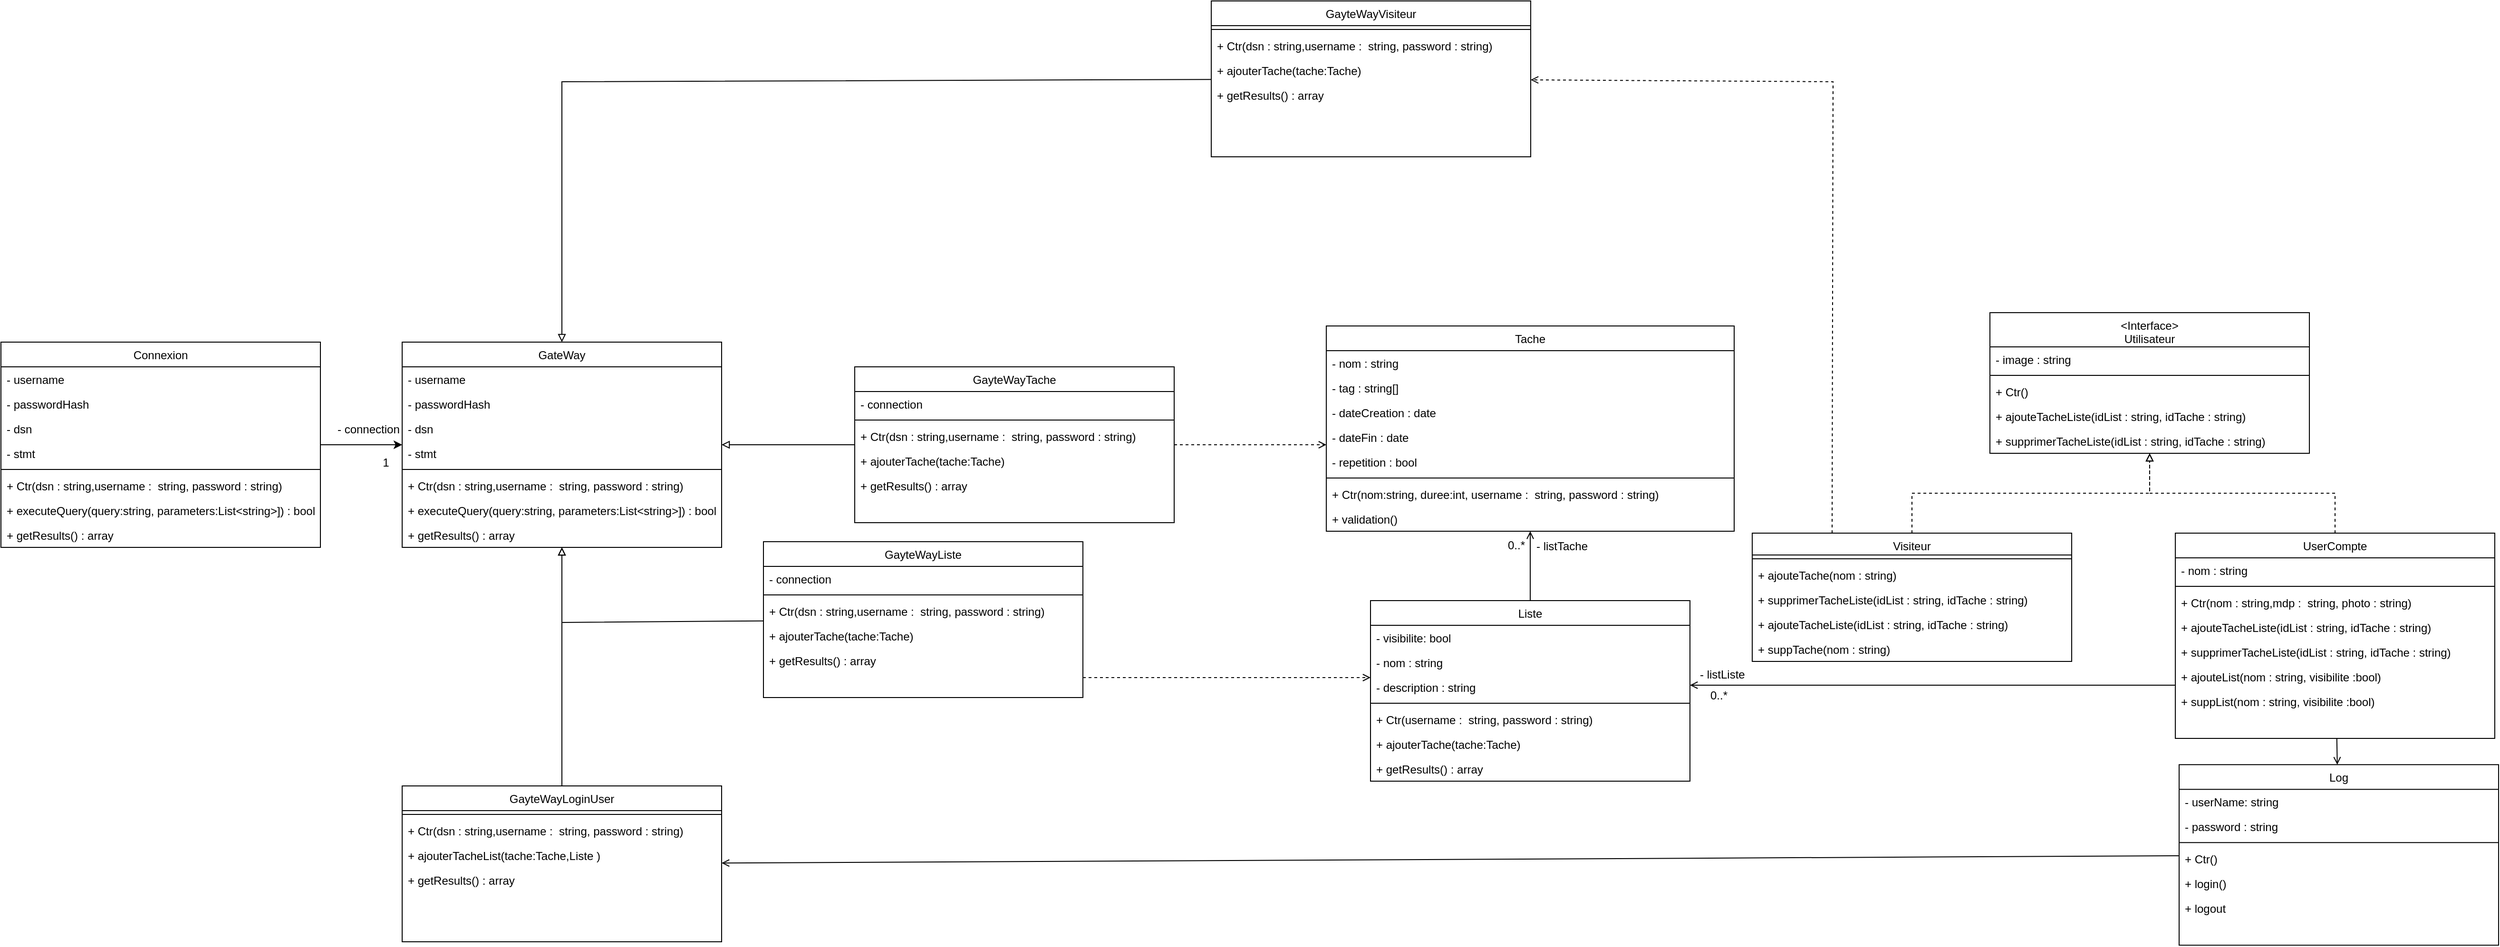 <mxfile version="20.6.0"><diagram id="Au7nDlITCE1H1vXsigCG" name="Page-1"><mxGraphModel dx="938" dy="766" grid="0" gridSize="10" guides="1" tooltips="1" connect="1" arrows="1" fold="1" page="0" pageScale="1" pageWidth="850" pageHeight="1100" math="0" shadow="0"><root><mxCell id="0"/><mxCell id="1" parent="0"/><mxCell id="b5VYzOAqSVd7Nldl67Z1-1" value="GateWay" style="swimlane;fontStyle=0;align=center;verticalAlign=top;childLayout=stackLayout;horizontal=1;startSize=26;horizontalStack=0;resizeParent=1;resizeLast=0;collapsible=1;marginBottom=0;rounded=0;shadow=0;strokeWidth=1;" vertex="1" parent="1"><mxGeometry x="1038" y="437" width="336" height="216" as="geometry"><mxRectangle x="550" y="140" width="160" height="26" as="alternateBounds"/></mxGeometry></mxCell><mxCell id="b5VYzOAqSVd7Nldl67Z1-2" value="- username" style="text;align=left;verticalAlign=top;spacingLeft=4;spacingRight=4;overflow=hidden;rotatable=0;points=[[0,0.5],[1,0.5]];portConstraint=eastwest;rounded=0;shadow=0;html=0;" vertex="1" parent="b5VYzOAqSVd7Nldl67Z1-1"><mxGeometry y="26" width="336" height="26" as="geometry"/></mxCell><mxCell id="b5VYzOAqSVd7Nldl67Z1-3" value="- passwordHash" style="text;align=left;verticalAlign=top;spacingLeft=4;spacingRight=4;overflow=hidden;rotatable=0;points=[[0,0.5],[1,0.5]];portConstraint=eastwest;rounded=0;shadow=0;html=0;" vertex="1" parent="b5VYzOAqSVd7Nldl67Z1-1"><mxGeometry y="52" width="336" height="26" as="geometry"/></mxCell><mxCell id="b5VYzOAqSVd7Nldl67Z1-4" value="- dsn" style="text;align=left;verticalAlign=top;spacingLeft=4;spacingRight=4;overflow=hidden;rotatable=0;points=[[0,0.5],[1,0.5]];portConstraint=eastwest;rounded=0;shadow=0;html=0;" vertex="1" parent="b5VYzOAqSVd7Nldl67Z1-1"><mxGeometry y="78" width="336" height="26" as="geometry"/></mxCell><mxCell id="b5VYzOAqSVd7Nldl67Z1-5" value="- stmt" style="text;align=left;verticalAlign=top;spacingLeft=4;spacingRight=4;overflow=hidden;rotatable=0;points=[[0,0.5],[1,0.5]];portConstraint=eastwest;rounded=0;shadow=0;html=0;" vertex="1" parent="b5VYzOAqSVd7Nldl67Z1-1"><mxGeometry y="104" width="336" height="26" as="geometry"/></mxCell><mxCell id="b5VYzOAqSVd7Nldl67Z1-6" value="" style="line;html=1;strokeWidth=1;align=left;verticalAlign=middle;spacingTop=-1;spacingLeft=3;spacingRight=3;rotatable=0;labelPosition=right;points=[];portConstraint=eastwest;" vertex="1" parent="b5VYzOAqSVd7Nldl67Z1-1"><mxGeometry y="130" width="336" height="8" as="geometry"/></mxCell><mxCell id="b5VYzOAqSVd7Nldl67Z1-7" value="+ Ctr(dsn : string,username :  string, password : string)" style="text;align=left;verticalAlign=top;spacingLeft=4;spacingRight=4;overflow=hidden;rotatable=0;points=[[0,0.5],[1,0.5]];portConstraint=eastwest;" vertex="1" parent="b5VYzOAqSVd7Nldl67Z1-1"><mxGeometry y="138" width="336" height="26" as="geometry"/></mxCell><mxCell id="b5VYzOAqSVd7Nldl67Z1-8" value="+ executeQuery(query:string, parameters:List&lt;string&gt;]) : bool" style="text;align=left;verticalAlign=top;spacingLeft=4;spacingRight=4;overflow=hidden;rotatable=0;points=[[0,0.5],[1,0.5]];portConstraint=eastwest;" vertex="1" parent="b5VYzOAqSVd7Nldl67Z1-1"><mxGeometry y="164" width="336" height="26" as="geometry"/></mxCell><mxCell id="b5VYzOAqSVd7Nldl67Z1-9" value="+ getResults() : array" style="text;align=left;verticalAlign=top;spacingLeft=4;spacingRight=4;overflow=hidden;rotatable=0;points=[[0,0.5],[1,0.5]];portConstraint=eastwest;" vertex="1" parent="b5VYzOAqSVd7Nldl67Z1-1"><mxGeometry y="190" width="336" height="26" as="geometry"/></mxCell><mxCell id="b5VYzOAqSVd7Nldl67Z1-10" value="Tache" style="swimlane;fontStyle=0;align=center;verticalAlign=top;childLayout=stackLayout;horizontal=1;startSize=26;horizontalStack=0;resizeParent=1;resizeLast=0;collapsible=1;marginBottom=0;rounded=0;shadow=0;strokeWidth=1;" vertex="1" parent="1"><mxGeometry x="2010" y="420" width="429" height="216" as="geometry"><mxRectangle x="550" y="140" width="160" height="26" as="alternateBounds"/></mxGeometry></mxCell><mxCell id="b5VYzOAqSVd7Nldl67Z1-11" value="- nom : string" style="text;align=left;verticalAlign=top;spacingLeft=4;spacingRight=4;overflow=hidden;rotatable=0;points=[[0,0.5],[1,0.5]];portConstraint=eastwest;rounded=0;shadow=0;html=0;" vertex="1" parent="b5VYzOAqSVd7Nldl67Z1-10"><mxGeometry y="26" width="429" height="26" as="geometry"/></mxCell><mxCell id="b5VYzOAqSVd7Nldl67Z1-131" value="- tag : string[]" style="text;align=left;verticalAlign=top;spacingLeft=4;spacingRight=4;overflow=hidden;rotatable=0;points=[[0,0.5],[1,0.5]];portConstraint=eastwest;rounded=0;shadow=0;html=0;" vertex="1" parent="b5VYzOAqSVd7Nldl67Z1-10"><mxGeometry y="52" width="429" height="26" as="geometry"/></mxCell><mxCell id="b5VYzOAqSVd7Nldl67Z1-133" value="- dateCreation : date" style="text;align=left;verticalAlign=top;spacingLeft=4;spacingRight=4;overflow=hidden;rotatable=0;points=[[0,0.5],[1,0.5]];portConstraint=eastwest;rounded=0;shadow=0;html=0;" vertex="1" parent="b5VYzOAqSVd7Nldl67Z1-10"><mxGeometry y="78" width="429" height="26" as="geometry"/></mxCell><mxCell id="b5VYzOAqSVd7Nldl67Z1-132" value="- dateFin : date" style="text;align=left;verticalAlign=top;spacingLeft=4;spacingRight=4;overflow=hidden;rotatable=0;points=[[0,0.5],[1,0.5]];portConstraint=eastwest;rounded=0;shadow=0;html=0;" vertex="1" parent="b5VYzOAqSVd7Nldl67Z1-10"><mxGeometry y="104" width="429" height="26" as="geometry"/></mxCell><mxCell id="b5VYzOAqSVd7Nldl67Z1-12" value="- repetition : bool" style="text;align=left;verticalAlign=top;spacingLeft=4;spacingRight=4;overflow=hidden;rotatable=0;points=[[0,0.5],[1,0.5]];portConstraint=eastwest;rounded=0;shadow=0;html=0;" vertex="1" parent="b5VYzOAqSVd7Nldl67Z1-10"><mxGeometry y="130" width="429" height="26" as="geometry"/></mxCell><mxCell id="b5VYzOAqSVd7Nldl67Z1-13" value="" style="line;html=1;strokeWidth=1;align=left;verticalAlign=middle;spacingTop=-1;spacingLeft=3;spacingRight=3;rotatable=0;labelPosition=right;points=[];portConstraint=eastwest;" vertex="1" parent="b5VYzOAqSVd7Nldl67Z1-10"><mxGeometry y="156" width="429" height="8" as="geometry"/></mxCell><mxCell id="b5VYzOAqSVd7Nldl67Z1-14" value="+ Ctr(nom:string, duree:int, username :  string, password : string)" style="text;align=left;verticalAlign=top;spacingLeft=4;spacingRight=4;overflow=hidden;rotatable=0;points=[[0,0.5],[1,0.5]];portConstraint=eastwest;" vertex="1" parent="b5VYzOAqSVd7Nldl67Z1-10"><mxGeometry y="164" width="429" height="26" as="geometry"/></mxCell><mxCell id="b5VYzOAqSVd7Nldl67Z1-15" value="+ validation()" style="text;align=left;verticalAlign=top;spacingLeft=4;spacingRight=4;overflow=hidden;rotatable=0;points=[[0,0.5],[1,0.5]];portConstraint=eastwest;" vertex="1" parent="b5VYzOAqSVd7Nldl67Z1-10"><mxGeometry y="190" width="429" height="26" as="geometry"/></mxCell><mxCell id="b5VYzOAqSVd7Nldl67Z1-16" value="Liste" style="swimlane;fontStyle=0;align=center;verticalAlign=top;childLayout=stackLayout;horizontal=1;startSize=26;horizontalStack=0;resizeParent=1;resizeLast=0;collapsible=1;marginBottom=0;rounded=0;shadow=0;strokeWidth=1;" vertex="1" parent="1"><mxGeometry x="2056.5" y="709" width="336" height="190" as="geometry"><mxRectangle x="550" y="140" width="160" height="26" as="alternateBounds"/></mxGeometry></mxCell><mxCell id="b5VYzOAqSVd7Nldl67Z1-123" value="- visibilite: bool" style="text;align=left;verticalAlign=top;spacingLeft=4;spacingRight=4;overflow=hidden;rotatable=0;points=[[0,0.5],[1,0.5]];portConstraint=eastwest;rounded=0;shadow=0;html=0;" vertex="1" parent="b5VYzOAqSVd7Nldl67Z1-16"><mxGeometry y="26" width="336" height="26" as="geometry"/></mxCell><mxCell id="b5VYzOAqSVd7Nldl67Z1-17" value="- nom : string" style="text;align=left;verticalAlign=top;spacingLeft=4;spacingRight=4;overflow=hidden;rotatable=0;points=[[0,0.5],[1,0.5]];portConstraint=eastwest;rounded=0;shadow=0;html=0;" vertex="1" parent="b5VYzOAqSVd7Nldl67Z1-16"><mxGeometry y="52" width="336" height="26" as="geometry"/></mxCell><mxCell id="b5VYzOAqSVd7Nldl67Z1-18" value="- description : string" style="text;align=left;verticalAlign=top;spacingLeft=4;spacingRight=4;overflow=hidden;rotatable=0;points=[[0,0.5],[1,0.5]];portConstraint=eastwest;rounded=0;shadow=0;html=0;" vertex="1" parent="b5VYzOAqSVd7Nldl67Z1-16"><mxGeometry y="78" width="336" height="26" as="geometry"/></mxCell><mxCell id="b5VYzOAqSVd7Nldl67Z1-19" value="" style="line;html=1;strokeWidth=1;align=left;verticalAlign=middle;spacingTop=-1;spacingLeft=3;spacingRight=3;rotatable=0;labelPosition=right;points=[];portConstraint=eastwest;" vertex="1" parent="b5VYzOAqSVd7Nldl67Z1-16"><mxGeometry y="104" width="336" height="8" as="geometry"/></mxCell><mxCell id="b5VYzOAqSVd7Nldl67Z1-20" value="+ Ctr(username :  string, password : string)" style="text;align=left;verticalAlign=top;spacingLeft=4;spacingRight=4;overflow=hidden;rotatable=0;points=[[0,0.5],[1,0.5]];portConstraint=eastwest;" vertex="1" parent="b5VYzOAqSVd7Nldl67Z1-16"><mxGeometry y="112" width="336" height="26" as="geometry"/></mxCell><mxCell id="b5VYzOAqSVd7Nldl67Z1-21" value="+ ajouterTache(tache:Tache)" style="text;align=left;verticalAlign=top;spacingLeft=4;spacingRight=4;overflow=hidden;rotatable=0;points=[[0,0.5],[1,0.5]];portConstraint=eastwest;" vertex="1" parent="b5VYzOAqSVd7Nldl67Z1-16"><mxGeometry y="138" width="336" height="26" as="geometry"/></mxCell><mxCell id="b5VYzOAqSVd7Nldl67Z1-22" value="+ getResults() : array" style="text;align=left;verticalAlign=top;spacingLeft=4;spacingRight=4;overflow=hidden;rotatable=0;points=[[0,0.5],[1,0.5]];portConstraint=eastwest;" vertex="1" parent="b5VYzOAqSVd7Nldl67Z1-16"><mxGeometry y="164" width="336" height="26" as="geometry"/></mxCell><mxCell id="b5VYzOAqSVd7Nldl67Z1-23" value="" style="edgeStyle=orthogonalEdgeStyle;rounded=0;orthogonalLoop=1;jettySize=auto;html=1;startArrow=open;startFill=0;endArrow=none;endFill=0;" edge="1" parent="1" source="b5VYzOAqSVd7Nldl67Z1-10" target="b5VYzOAqSVd7Nldl67Z1-16"><mxGeometry relative="1" as="geometry"><mxPoint x="1806" y="694" as="sourcePoint"/><mxPoint x="1445" y="545" as="targetPoint"/><Array as="points"/></mxGeometry></mxCell><mxCell id="b5VYzOAqSVd7Nldl67Z1-24" value="&lt;Interface&gt;&#10;Utilisateur" style="swimlane;fontStyle=0;align=center;verticalAlign=top;childLayout=stackLayout;horizontal=1;startSize=36;horizontalStack=0;resizeParent=1;resizeLast=0;collapsible=1;marginBottom=0;rounded=0;shadow=0;strokeWidth=1;" vertex="1" parent="1"><mxGeometry x="2708" y="406" width="336" height="148" as="geometry"><mxRectangle x="550" y="140" width="160" height="26" as="alternateBounds"/></mxGeometry></mxCell><mxCell id="b5VYzOAqSVd7Nldl67Z1-97" value="- image : string" style="text;align=left;verticalAlign=top;spacingLeft=4;spacingRight=4;overflow=hidden;rotatable=0;points=[[0,0.5],[1,0.5]];portConstraint=eastwest;rounded=0;shadow=0;html=0;" vertex="1" parent="b5VYzOAqSVd7Nldl67Z1-24"><mxGeometry y="36" width="336" height="26" as="geometry"/></mxCell><mxCell id="b5VYzOAqSVd7Nldl67Z1-25" value="" style="line;html=1;strokeWidth=1;align=left;verticalAlign=middle;spacingTop=-1;spacingLeft=3;spacingRight=3;rotatable=0;labelPosition=right;points=[];portConstraint=eastwest;" vertex="1" parent="b5VYzOAqSVd7Nldl67Z1-24"><mxGeometry y="62" width="336" height="8" as="geometry"/></mxCell><mxCell id="b5VYzOAqSVd7Nldl67Z1-26" value="+ Ctr()" style="text;align=left;verticalAlign=top;spacingLeft=4;spacingRight=4;overflow=hidden;rotatable=0;points=[[0,0.5],[1,0.5]];portConstraint=eastwest;" vertex="1" parent="b5VYzOAqSVd7Nldl67Z1-24"><mxGeometry y="70" width="336" height="26" as="geometry"/></mxCell><mxCell id="b5VYzOAqSVd7Nldl67Z1-27" value="+ ajouteTacheListe(idList : string, idTache : string)" style="text;align=left;verticalAlign=top;spacingLeft=4;spacingRight=4;overflow=hidden;rotatable=0;points=[[0,0.5],[1,0.5]];portConstraint=eastwest;" vertex="1" parent="b5VYzOAqSVd7Nldl67Z1-24"><mxGeometry y="96" width="336" height="26" as="geometry"/></mxCell><mxCell id="b5VYzOAqSVd7Nldl67Z1-28" value="+ supprimerTacheListe(idList : string, idTache : string)" style="text;align=left;verticalAlign=top;spacingLeft=4;spacingRight=4;overflow=hidden;rotatable=0;points=[[0,0.5],[1,0.5]];portConstraint=eastwest;" vertex="1" parent="b5VYzOAqSVd7Nldl67Z1-24"><mxGeometry y="122" width="336" height="26" as="geometry"/></mxCell><mxCell id="b5VYzOAqSVd7Nldl67Z1-29" value="" style="edgeStyle=orthogonalEdgeStyle;rounded=0;orthogonalLoop=1;jettySize=auto;html=1;startArrow=none;startFill=0;endArrow=block;endFill=0;strokeWidth=1;dashed=1;" edge="1" parent="1" source="b5VYzOAqSVd7Nldl67Z1-30" target="b5VYzOAqSVd7Nldl67Z1-24"><mxGeometry relative="1" as="geometry"/></mxCell><mxCell id="b5VYzOAqSVd7Nldl67Z1-30" value="UserCompte" style="swimlane;fontStyle=0;align=center;verticalAlign=top;childLayout=stackLayout;horizontal=1;startSize=26;horizontalStack=0;resizeParent=1;resizeLast=0;collapsible=1;marginBottom=0;rounded=0;shadow=0;strokeWidth=1;" vertex="1" parent="1"><mxGeometry x="2903" y="638" width="336" height="216" as="geometry"><mxRectangle x="550" y="140" width="160" height="26" as="alternateBounds"/></mxGeometry></mxCell><mxCell id="b5VYzOAqSVd7Nldl67Z1-81" value="- nom : string" style="text;align=left;verticalAlign=top;spacingLeft=4;spacingRight=4;overflow=hidden;rotatable=0;points=[[0,0.5],[1,0.5]];portConstraint=eastwest;rounded=0;shadow=0;html=0;" vertex="1" parent="b5VYzOAqSVd7Nldl67Z1-30"><mxGeometry y="26" width="336" height="26" as="geometry"/></mxCell><mxCell id="b5VYzOAqSVd7Nldl67Z1-32" value="" style="line;html=1;strokeWidth=1;align=left;verticalAlign=middle;spacingTop=-1;spacingLeft=3;spacingRight=3;rotatable=0;labelPosition=right;points=[];portConstraint=eastwest;" vertex="1" parent="b5VYzOAqSVd7Nldl67Z1-30"><mxGeometry y="52" width="336" height="8" as="geometry"/></mxCell><mxCell id="b5VYzOAqSVd7Nldl67Z1-33" value="+ Ctr(nom : string,mdp :  string, photo : string)" style="text;align=left;verticalAlign=top;spacingLeft=4;spacingRight=4;overflow=hidden;rotatable=0;points=[[0,0.5],[1,0.5]];portConstraint=eastwest;" vertex="1" parent="b5VYzOAqSVd7Nldl67Z1-30"><mxGeometry y="60" width="336" height="26" as="geometry"/></mxCell><mxCell id="b5VYzOAqSVd7Nldl67Z1-136" value="+ ajouteTacheListe(idList : string, idTache : string)" style="text;align=left;verticalAlign=top;spacingLeft=4;spacingRight=4;overflow=hidden;rotatable=0;points=[[0,0.5],[1,0.5]];portConstraint=eastwest;" vertex="1" parent="b5VYzOAqSVd7Nldl67Z1-30"><mxGeometry y="86" width="336" height="26" as="geometry"/></mxCell><mxCell id="b5VYzOAqSVd7Nldl67Z1-137" value="+ supprimerTacheListe(idList : string, idTache : string)" style="text;align=left;verticalAlign=top;spacingLeft=4;spacingRight=4;overflow=hidden;rotatable=0;points=[[0,0.5],[1,0.5]];portConstraint=eastwest;" vertex="1" parent="b5VYzOAqSVd7Nldl67Z1-30"><mxGeometry y="112" width="336" height="26" as="geometry"/></mxCell><mxCell id="b5VYzOAqSVd7Nldl67Z1-34" value="+ ajouteList(nom : string, visibilite :bool)" style="text;align=left;verticalAlign=top;spacingLeft=4;spacingRight=4;overflow=hidden;rotatable=0;points=[[0,0.5],[1,0.5]];portConstraint=eastwest;" vertex="1" parent="b5VYzOAqSVd7Nldl67Z1-30"><mxGeometry y="138" width="336" height="26" as="geometry"/></mxCell><mxCell id="b5VYzOAqSVd7Nldl67Z1-35" value="+ suppList(nom : string, visibilite :bool)" style="text;align=left;verticalAlign=top;spacingLeft=4;spacingRight=4;overflow=hidden;rotatable=0;points=[[0,0.5],[1,0.5]];portConstraint=eastwest;" vertex="1" parent="b5VYzOAqSVd7Nldl67Z1-30"><mxGeometry y="164" width="336" height="26" as="geometry"/></mxCell><mxCell id="b5VYzOAqSVd7Nldl67Z1-38" value="Visiteur" style="swimlane;fontStyle=0;align=center;verticalAlign=top;childLayout=stackLayout;horizontal=1;startSize=23;horizontalStack=0;resizeParent=1;resizeLast=0;collapsible=1;marginBottom=0;rounded=0;shadow=0;strokeWidth=1;" vertex="1" parent="1"><mxGeometry x="2458" y="638" width="336" height="135" as="geometry"><mxRectangle x="550" y="140" width="160" height="26" as="alternateBounds"/></mxGeometry></mxCell><mxCell id="b5VYzOAqSVd7Nldl67Z1-39" value="" style="line;html=1;strokeWidth=1;align=left;verticalAlign=middle;spacingTop=-1;spacingLeft=3;spacingRight=3;rotatable=0;labelPosition=right;points=[];portConstraint=eastwest;" vertex="1" parent="b5VYzOAqSVd7Nldl67Z1-38"><mxGeometry y="23" width="336" height="8" as="geometry"/></mxCell><mxCell id="b5VYzOAqSVd7Nldl67Z1-40" value="+ ajouteTache(nom : string)" style="text;align=left;verticalAlign=top;spacingLeft=4;spacingRight=4;overflow=hidden;rotatable=0;points=[[0,0.5],[1,0.5]];portConstraint=eastwest;" vertex="1" parent="b5VYzOAqSVd7Nldl67Z1-38"><mxGeometry y="31" width="336" height="26" as="geometry"/></mxCell><mxCell id="b5VYzOAqSVd7Nldl67Z1-135" value="+ supprimerTacheListe(idList : string, idTache : string)" style="text;align=left;verticalAlign=top;spacingLeft=4;spacingRight=4;overflow=hidden;rotatable=0;points=[[0,0.5],[1,0.5]];portConstraint=eastwest;" vertex="1" parent="b5VYzOAqSVd7Nldl67Z1-38"><mxGeometry y="57" width="336" height="26" as="geometry"/></mxCell><mxCell id="b5VYzOAqSVd7Nldl67Z1-134" value="+ ajouteTacheListe(idList : string, idTache : string)" style="text;align=left;verticalAlign=top;spacingLeft=4;spacingRight=4;overflow=hidden;rotatable=0;points=[[0,0.5],[1,0.5]];portConstraint=eastwest;" vertex="1" parent="b5VYzOAqSVd7Nldl67Z1-38"><mxGeometry y="83" width="336" height="26" as="geometry"/></mxCell><mxCell id="b5VYzOAqSVd7Nldl67Z1-41" value="+ suppTache(nom : string)" style="text;align=left;verticalAlign=top;spacingLeft=4;spacingRight=4;overflow=hidden;rotatable=0;points=[[0,0.5],[1,0.5]];portConstraint=eastwest;" vertex="1" parent="b5VYzOAqSVd7Nldl67Z1-38"><mxGeometry y="109" width="336" height="26" as="geometry"/></mxCell><mxCell id="b5VYzOAqSVd7Nldl67Z1-42" value="" style="edgeStyle=orthogonalEdgeStyle;rounded=0;orthogonalLoop=1;jettySize=auto;html=1;startArrow=none;startFill=0;endArrow=block;endFill=0;strokeWidth=1;dashed=1;" edge="1" parent="1" source="b5VYzOAqSVd7Nldl67Z1-38" target="b5VYzOAqSVd7Nldl67Z1-24"><mxGeometry relative="1" as="geometry"><mxPoint x="3081" y="577" as="sourcePoint"/><mxPoint x="2886" y="526" as="targetPoint"/></mxGeometry></mxCell><mxCell id="b5VYzOAqSVd7Nldl67Z1-44" value="Log" style="swimlane;fontStyle=0;align=center;verticalAlign=top;childLayout=stackLayout;horizontal=1;startSize=26;horizontalStack=0;resizeParent=1;resizeLast=0;collapsible=1;marginBottom=0;rounded=0;shadow=0;strokeWidth=1;" vertex="1" parent="1"><mxGeometry x="2907" y="881.67" width="336" height="190" as="geometry"><mxRectangle x="2907" y="881.67" width="160" height="26" as="alternateBounds"/></mxGeometry></mxCell><mxCell id="b5VYzOAqSVd7Nldl67Z1-31" value="- userName: string" style="text;align=left;verticalAlign=top;spacingLeft=4;spacingRight=4;overflow=hidden;rotatable=0;points=[[0,0.5],[1,0.5]];portConstraint=eastwest;rounded=0;shadow=0;html=0;" vertex="1" parent="b5VYzOAqSVd7Nldl67Z1-44"><mxGeometry y="26" width="336" height="26" as="geometry"/></mxCell><mxCell id="b5VYzOAqSVd7Nldl67Z1-95" value="- password : string" style="text;align=left;verticalAlign=top;spacingLeft=4;spacingRight=4;overflow=hidden;rotatable=0;points=[[0,0.5],[1,0.5]];portConstraint=eastwest;rounded=0;shadow=0;html=0;" vertex="1" parent="b5VYzOAqSVd7Nldl67Z1-44"><mxGeometry y="52" width="336" height="26" as="geometry"/></mxCell><mxCell id="b5VYzOAqSVd7Nldl67Z1-45" value="" style="line;html=1;strokeWidth=1;align=left;verticalAlign=middle;spacingTop=-1;spacingLeft=3;spacingRight=3;rotatable=0;labelPosition=right;points=[];portConstraint=eastwest;" vertex="1" parent="b5VYzOAqSVd7Nldl67Z1-44"><mxGeometry y="78" width="336" height="8" as="geometry"/></mxCell><mxCell id="b5VYzOAqSVd7Nldl67Z1-46" value="+ Ctr()" style="text;align=left;verticalAlign=top;spacingLeft=4;spacingRight=4;overflow=hidden;rotatable=0;points=[[0,0.5],[1,0.5]];portConstraint=eastwest;" vertex="1" parent="b5VYzOAqSVd7Nldl67Z1-44"><mxGeometry y="86" width="336" height="26" as="geometry"/></mxCell><mxCell id="b5VYzOAqSVd7Nldl67Z1-47" value="+ login()" style="text;align=left;verticalAlign=top;spacingLeft=4;spacingRight=4;overflow=hidden;rotatable=0;points=[[0,0.5],[1,0.5]];portConstraint=eastwest;" vertex="1" parent="b5VYzOAqSVd7Nldl67Z1-44"><mxGeometry y="112" width="336" height="26" as="geometry"/></mxCell><mxCell id="b5VYzOAqSVd7Nldl67Z1-48" value="+ logout" style="text;align=left;verticalAlign=top;spacingLeft=4;spacingRight=4;overflow=hidden;rotatable=0;points=[[0,0.5],[1,0.5]];portConstraint=eastwest;" vertex="1" parent="b5VYzOAqSVd7Nldl67Z1-44"><mxGeometry y="138" width="336" height="26" as="geometry"/></mxCell><mxCell id="b5VYzOAqSVd7Nldl67Z1-49" value="" style="endArrow=open;html=1;rounded=0;fontSize=16;endFill=0;" edge="1" parent="1" source="b5VYzOAqSVd7Nldl67Z1-44" target="b5VYzOAqSVd7Nldl67Z1-66"><mxGeometry width="50" height="50" relative="1" as="geometry"><mxPoint x="979" y="613" as="sourcePoint"/><mxPoint x="1029" y="563" as="targetPoint"/><Array as="points"/></mxGeometry></mxCell><mxCell id="b5VYzOAqSVd7Nldl67Z1-50" value="" style="endArrow=open;html=1;rounded=0;fontSize=16;endFill=0;" edge="1" parent="1" source="b5VYzOAqSVd7Nldl67Z1-30" target="b5VYzOAqSVd7Nldl67Z1-44"><mxGeometry width="50" height="50" relative="1" as="geometry"><mxPoint x="3020.358" y="924" as="sourcePoint"/><mxPoint x="2966" y="65" as="targetPoint"/><Array as="points"/></mxGeometry></mxCell><mxCell id="b5VYzOAqSVd7Nldl67Z1-51" value="GayteWayListe" style="swimlane;fontStyle=0;align=center;verticalAlign=top;childLayout=stackLayout;horizontal=1;startSize=26;horizontalStack=0;resizeParent=1;resizeLast=0;collapsible=1;marginBottom=0;rounded=0;shadow=0;strokeWidth=1;" vertex="1" parent="1"><mxGeometry x="1418" y="647" width="336" height="164" as="geometry"><mxRectangle x="550" y="140" width="160" height="26" as="alternateBounds"/></mxGeometry></mxCell><mxCell id="b5VYzOAqSVd7Nldl67Z1-52" value="- connection" style="text;align=left;verticalAlign=top;spacingLeft=4;spacingRight=4;overflow=hidden;rotatable=0;points=[[0,0.5],[1,0.5]];portConstraint=eastwest;rounded=0;shadow=0;html=0;" vertex="1" parent="b5VYzOAqSVd7Nldl67Z1-51"><mxGeometry y="26" width="336" height="26" as="geometry"/></mxCell><mxCell id="b5VYzOAqSVd7Nldl67Z1-53" value="" style="line;html=1;strokeWidth=1;align=left;verticalAlign=middle;spacingTop=-1;spacingLeft=3;spacingRight=3;rotatable=0;labelPosition=right;points=[];portConstraint=eastwest;" vertex="1" parent="b5VYzOAqSVd7Nldl67Z1-51"><mxGeometry y="52" width="336" height="8" as="geometry"/></mxCell><mxCell id="b5VYzOAqSVd7Nldl67Z1-54" value="+ Ctr(dsn : string,username :  string, password : string)" style="text;align=left;verticalAlign=top;spacingLeft=4;spacingRight=4;overflow=hidden;rotatable=0;points=[[0,0.5],[1,0.5]];portConstraint=eastwest;" vertex="1" parent="b5VYzOAqSVd7Nldl67Z1-51"><mxGeometry y="60" width="336" height="26" as="geometry"/></mxCell><mxCell id="b5VYzOAqSVd7Nldl67Z1-55" value="+ ajouterTache(tache:Tache)" style="text;align=left;verticalAlign=top;spacingLeft=4;spacingRight=4;overflow=hidden;rotatable=0;points=[[0,0.5],[1,0.5]];portConstraint=eastwest;" vertex="1" parent="b5VYzOAqSVd7Nldl67Z1-51"><mxGeometry y="86" width="336" height="26" as="geometry"/></mxCell><mxCell id="b5VYzOAqSVd7Nldl67Z1-56" value="+ getResults() : array" style="text;align=left;verticalAlign=top;spacingLeft=4;spacingRight=4;overflow=hidden;rotatable=0;points=[[0,0.5],[1,0.5]];portConstraint=eastwest;" vertex="1" parent="b5VYzOAqSVd7Nldl67Z1-51"><mxGeometry y="112" width="336" height="26" as="geometry"/></mxCell><mxCell id="b5VYzOAqSVd7Nldl67Z1-57" value="" style="edgeStyle=orthogonalEdgeStyle;rounded=0;orthogonalLoop=1;jettySize=auto;html=1;startArrow=none;startFill=0;endArrow=open;endFill=0;dashed=1;" edge="1" parent="1" source="b5VYzOAqSVd7Nldl67Z1-51" target="b5VYzOAqSVd7Nldl67Z1-16"><mxGeometry relative="1" as="geometry"><mxPoint x="1427" y="741" as="sourcePoint"/><mxPoint x="2040" y="729" as="targetPoint"/><Array as="points"><mxPoint x="1838" y="790"/><mxPoint x="1838" y="790"/></Array></mxGeometry></mxCell><mxCell id="b5VYzOAqSVd7Nldl67Z1-58" value="GayteWayTache" style="swimlane;fontStyle=0;align=center;verticalAlign=top;childLayout=stackLayout;horizontal=1;startSize=26;horizontalStack=0;resizeParent=1;resizeLast=0;collapsible=1;marginBottom=0;rounded=0;shadow=0;strokeWidth=1;" vertex="1" parent="1"><mxGeometry x="1514" y="463" width="336" height="164" as="geometry"><mxRectangle x="550" y="140" width="160" height="26" as="alternateBounds"/></mxGeometry></mxCell><mxCell id="b5VYzOAqSVd7Nldl67Z1-59" value="- connection" style="text;align=left;verticalAlign=top;spacingLeft=4;spacingRight=4;overflow=hidden;rotatable=0;points=[[0,0.5],[1,0.5]];portConstraint=eastwest;rounded=0;shadow=0;html=0;" vertex="1" parent="b5VYzOAqSVd7Nldl67Z1-58"><mxGeometry y="26" width="336" height="26" as="geometry"/></mxCell><mxCell id="b5VYzOAqSVd7Nldl67Z1-60" value="" style="line;html=1;strokeWidth=1;align=left;verticalAlign=middle;spacingTop=-1;spacingLeft=3;spacingRight=3;rotatable=0;labelPosition=right;points=[];portConstraint=eastwest;" vertex="1" parent="b5VYzOAqSVd7Nldl67Z1-58"><mxGeometry y="52" width="336" height="8" as="geometry"/></mxCell><mxCell id="b5VYzOAqSVd7Nldl67Z1-61" value="+ Ctr(dsn : string,username :  string, password : string)" style="text;align=left;verticalAlign=top;spacingLeft=4;spacingRight=4;overflow=hidden;rotatable=0;points=[[0,0.5],[1,0.5]];portConstraint=eastwest;" vertex="1" parent="b5VYzOAqSVd7Nldl67Z1-58"><mxGeometry y="60" width="336" height="26" as="geometry"/></mxCell><mxCell id="b5VYzOAqSVd7Nldl67Z1-62" value="+ ajouterTache(tache:Tache)" style="text;align=left;verticalAlign=top;spacingLeft=4;spacingRight=4;overflow=hidden;rotatable=0;points=[[0,0.5],[1,0.5]];portConstraint=eastwest;" vertex="1" parent="b5VYzOAqSVd7Nldl67Z1-58"><mxGeometry y="86" width="336" height="26" as="geometry"/></mxCell><mxCell id="b5VYzOAqSVd7Nldl67Z1-63" value="+ getResults() : array" style="text;align=left;verticalAlign=top;spacingLeft=4;spacingRight=4;overflow=hidden;rotatable=0;points=[[0,0.5],[1,0.5]];portConstraint=eastwest;" vertex="1" parent="b5VYzOAqSVd7Nldl67Z1-58"><mxGeometry y="112" width="336" height="26" as="geometry"/></mxCell><mxCell id="b5VYzOAqSVd7Nldl67Z1-64" value="" style="edgeStyle=orthogonalEdgeStyle;rounded=0;orthogonalLoop=1;jettySize=auto;html=1;startArrow=none;startFill=0;endArrow=open;endFill=0;dashed=1;" edge="1" parent="1" source="b5VYzOAqSVd7Nldl67Z1-58" target="b5VYzOAqSVd7Nldl67Z1-10"><mxGeometry relative="1" as="geometry"><mxPoint x="1763" y="739" as="sourcePoint"/><mxPoint x="1849" y="739" as="targetPoint"/><Array as="points"><mxPoint x="1974" y="545"/><mxPoint x="1974" y="545"/></Array></mxGeometry></mxCell><mxCell id="b5VYzOAqSVd7Nldl67Z1-66" value="GayteWayLoginUser" style="swimlane;fontStyle=0;align=center;verticalAlign=top;childLayout=stackLayout;horizontal=1;startSize=26;horizontalStack=0;resizeParent=1;resizeLast=0;collapsible=1;marginBottom=0;rounded=0;shadow=0;strokeWidth=1;" vertex="1" parent="1"><mxGeometry x="1038" y="904" width="336" height="164" as="geometry"><mxRectangle x="550" y="140" width="160" height="26" as="alternateBounds"/></mxGeometry></mxCell><mxCell id="b5VYzOAqSVd7Nldl67Z1-68" value="" style="line;html=1;strokeWidth=1;align=left;verticalAlign=middle;spacingTop=-1;spacingLeft=3;spacingRight=3;rotatable=0;labelPosition=right;points=[];portConstraint=eastwest;" vertex="1" parent="b5VYzOAqSVd7Nldl67Z1-66"><mxGeometry y="26" width="336" height="8" as="geometry"/></mxCell><mxCell id="b5VYzOAqSVd7Nldl67Z1-69" value="+ Ctr(dsn : string,username :  string, password : string)" style="text;align=left;verticalAlign=top;spacingLeft=4;spacingRight=4;overflow=hidden;rotatable=0;points=[[0,0.5],[1,0.5]];portConstraint=eastwest;" vertex="1" parent="b5VYzOAqSVd7Nldl67Z1-66"><mxGeometry y="34" width="336" height="26" as="geometry"/></mxCell><mxCell id="b5VYzOAqSVd7Nldl67Z1-70" value="+ ajouterTacheList(tache:Tache,Liste )" style="text;align=left;verticalAlign=top;spacingLeft=4;spacingRight=4;overflow=hidden;rotatable=0;points=[[0,0.5],[1,0.5]];portConstraint=eastwest;" vertex="1" parent="b5VYzOAqSVd7Nldl67Z1-66"><mxGeometry y="60" width="336" height="26" as="geometry"/></mxCell><mxCell id="b5VYzOAqSVd7Nldl67Z1-71" value="+ getResults() : array" style="text;align=left;verticalAlign=top;spacingLeft=4;spacingRight=4;overflow=hidden;rotatable=0;points=[[0,0.5],[1,0.5]];portConstraint=eastwest;" vertex="1" parent="b5VYzOAqSVd7Nldl67Z1-66"><mxGeometry y="86" width="336" height="26" as="geometry"/></mxCell><mxCell id="b5VYzOAqSVd7Nldl67Z1-73" value="GayteWayVisiteur" style="swimlane;fontStyle=0;align=center;verticalAlign=top;childLayout=stackLayout;horizontal=1;startSize=26;horizontalStack=0;resizeParent=1;resizeLast=0;collapsible=1;marginBottom=0;rounded=0;shadow=0;strokeWidth=1;" vertex="1" parent="1"><mxGeometry x="1889" y="78" width="336" height="164" as="geometry"><mxRectangle x="550" y="140" width="160" height="26" as="alternateBounds"/></mxGeometry></mxCell><mxCell id="b5VYzOAqSVd7Nldl67Z1-75" value="" style="line;html=1;strokeWidth=1;align=left;verticalAlign=middle;spacingTop=-1;spacingLeft=3;spacingRight=3;rotatable=0;labelPosition=right;points=[];portConstraint=eastwest;" vertex="1" parent="b5VYzOAqSVd7Nldl67Z1-73"><mxGeometry y="26" width="336" height="8" as="geometry"/></mxCell><mxCell id="b5VYzOAqSVd7Nldl67Z1-76" value="+ Ctr(dsn : string,username :  string, password : string)" style="text;align=left;verticalAlign=top;spacingLeft=4;spacingRight=4;overflow=hidden;rotatable=0;points=[[0,0.5],[1,0.5]];portConstraint=eastwest;" vertex="1" parent="b5VYzOAqSVd7Nldl67Z1-73"><mxGeometry y="34" width="336" height="26" as="geometry"/></mxCell><mxCell id="b5VYzOAqSVd7Nldl67Z1-77" value="+ ajouterTache(tache:Tache)" style="text;align=left;verticalAlign=top;spacingLeft=4;spacingRight=4;overflow=hidden;rotatable=0;points=[[0,0.5],[1,0.5]];portConstraint=eastwest;" vertex="1" parent="b5VYzOAqSVd7Nldl67Z1-73"><mxGeometry y="60" width="336" height="26" as="geometry"/></mxCell><mxCell id="b5VYzOAqSVd7Nldl67Z1-78" value="+ getResults() : array" style="text;align=left;verticalAlign=top;spacingLeft=4;spacingRight=4;overflow=hidden;rotatable=0;points=[[0,0.5],[1,0.5]];portConstraint=eastwest;" vertex="1" parent="b5VYzOAqSVd7Nldl67Z1-73"><mxGeometry y="86" width="336" height="26" as="geometry"/></mxCell><mxCell id="b5VYzOAqSVd7Nldl67Z1-79" value="" style="endArrow=open;html=1;rounded=0;fontSize=16;endFill=0;exitX=0.25;exitY=0;exitDx=0;exitDy=0;dashed=1;" edge="1" parent="1" source="b5VYzOAqSVd7Nldl67Z1-38" target="b5VYzOAqSVd7Nldl67Z1-73"><mxGeometry width="50" height="50" relative="1" as="geometry"><mxPoint x="638.743" y="731.33" as="sourcePoint"/><mxPoint x="620" y="190.0" as="targetPoint"/><Array as="points"><mxPoint x="2543" y="163"/></Array></mxGeometry></mxCell><mxCell id="b5VYzOAqSVd7Nldl67Z1-99" value="1" style="text;html=1;strokeColor=none;fillColor=none;align=center;verticalAlign=middle;whiteSpace=wrap;rounded=0;" vertex="1" parent="1"><mxGeometry x="991" y="549" width="60" height="30" as="geometry"/></mxCell><mxCell id="b5VYzOAqSVd7Nldl67Z1-74" value="- connection" style="text;align=left;verticalAlign=top;spacingLeft=4;spacingRight=4;overflow=hidden;rotatable=0;points=[[0,0.5],[1,0.5]];portConstraint=eastwest;rounded=0;shadow=0;html=0;" vertex="1" parent="1"><mxGeometry x="964" y="515" width="87" height="26" as="geometry"/></mxCell><mxCell id="b5VYzOAqSVd7Nldl67Z1-104" value="Connexion" style="swimlane;fontStyle=0;align=center;verticalAlign=top;childLayout=stackLayout;horizontal=1;startSize=26;horizontalStack=0;resizeParent=1;resizeLast=0;collapsible=1;marginBottom=0;rounded=0;shadow=0;strokeWidth=1;" vertex="1" parent="1"><mxGeometry x="616" y="437" width="336" height="216" as="geometry"><mxRectangle x="550" y="140" width="160" height="26" as="alternateBounds"/></mxGeometry></mxCell><mxCell id="b5VYzOAqSVd7Nldl67Z1-105" value="- username" style="text;align=left;verticalAlign=top;spacingLeft=4;spacingRight=4;overflow=hidden;rotatable=0;points=[[0,0.5],[1,0.5]];portConstraint=eastwest;rounded=0;shadow=0;html=0;" vertex="1" parent="b5VYzOAqSVd7Nldl67Z1-104"><mxGeometry y="26" width="336" height="26" as="geometry"/></mxCell><mxCell id="b5VYzOAqSVd7Nldl67Z1-106" value="- passwordHash" style="text;align=left;verticalAlign=top;spacingLeft=4;spacingRight=4;overflow=hidden;rotatable=0;points=[[0,0.5],[1,0.5]];portConstraint=eastwest;rounded=0;shadow=0;html=0;" vertex="1" parent="b5VYzOAqSVd7Nldl67Z1-104"><mxGeometry y="52" width="336" height="26" as="geometry"/></mxCell><mxCell id="b5VYzOAqSVd7Nldl67Z1-107" value="- dsn" style="text;align=left;verticalAlign=top;spacingLeft=4;spacingRight=4;overflow=hidden;rotatable=0;points=[[0,0.5],[1,0.5]];portConstraint=eastwest;rounded=0;shadow=0;html=0;" vertex="1" parent="b5VYzOAqSVd7Nldl67Z1-104"><mxGeometry y="78" width="336" height="26" as="geometry"/></mxCell><mxCell id="b5VYzOAqSVd7Nldl67Z1-108" value="- stmt" style="text;align=left;verticalAlign=top;spacingLeft=4;spacingRight=4;overflow=hidden;rotatable=0;points=[[0,0.5],[1,0.5]];portConstraint=eastwest;rounded=0;shadow=0;html=0;" vertex="1" parent="b5VYzOAqSVd7Nldl67Z1-104"><mxGeometry y="104" width="336" height="26" as="geometry"/></mxCell><mxCell id="b5VYzOAqSVd7Nldl67Z1-109" value="" style="line;html=1;strokeWidth=1;align=left;verticalAlign=middle;spacingTop=-1;spacingLeft=3;spacingRight=3;rotatable=0;labelPosition=right;points=[];portConstraint=eastwest;" vertex="1" parent="b5VYzOAqSVd7Nldl67Z1-104"><mxGeometry y="130" width="336" height="8" as="geometry"/></mxCell><mxCell id="b5VYzOAqSVd7Nldl67Z1-110" value="+ Ctr(dsn : string,username :  string, password : string)" style="text;align=left;verticalAlign=top;spacingLeft=4;spacingRight=4;overflow=hidden;rotatable=0;points=[[0,0.5],[1,0.5]];portConstraint=eastwest;" vertex="1" parent="b5VYzOAqSVd7Nldl67Z1-104"><mxGeometry y="138" width="336" height="26" as="geometry"/></mxCell><mxCell id="b5VYzOAqSVd7Nldl67Z1-111" value="+ executeQuery(query:string, parameters:List&lt;string&gt;]) : bool" style="text;align=left;verticalAlign=top;spacingLeft=4;spacingRight=4;overflow=hidden;rotatable=0;points=[[0,0.5],[1,0.5]];portConstraint=eastwest;" vertex="1" parent="b5VYzOAqSVd7Nldl67Z1-104"><mxGeometry y="164" width="336" height="26" as="geometry"/></mxCell><mxCell id="b5VYzOAqSVd7Nldl67Z1-112" value="+ getResults() : array" style="text;align=left;verticalAlign=top;spacingLeft=4;spacingRight=4;overflow=hidden;rotatable=0;points=[[0,0.5],[1,0.5]];portConstraint=eastwest;" vertex="1" parent="b5VYzOAqSVd7Nldl67Z1-104"><mxGeometry y="190" width="336" height="26" as="geometry"/></mxCell><mxCell id="b5VYzOAqSVd7Nldl67Z1-115" value="" style="endArrow=none;html=1;rounded=0;startArrow=block;startFill=0;endFill=0;exitX=0.5;exitY=0;exitDx=0;exitDy=0;" edge="1" parent="1" source="b5VYzOAqSVd7Nldl67Z1-1" target="b5VYzOAqSVd7Nldl67Z1-73"><mxGeometry width="50" height="50" relative="1" as="geometry"><mxPoint x="1018" y="363" as="sourcePoint"/><mxPoint x="1068" y="313" as="targetPoint"/><Array as="points"><mxPoint x="1206" y="163"/></Array></mxGeometry></mxCell><mxCell id="b5VYzOAqSVd7Nldl67Z1-116" value="" style="endArrow=none;html=1;rounded=0;startArrow=block;startFill=0;endFill=0;" edge="1" parent="1" source="b5VYzOAqSVd7Nldl67Z1-1" target="b5VYzOAqSVd7Nldl67Z1-58"><mxGeometry width="50" height="50" relative="1" as="geometry"><mxPoint x="1483" y="363" as="sourcePoint"/><mxPoint x="1154.0" y="182" as="targetPoint"/></mxGeometry></mxCell><mxCell id="b5VYzOAqSVd7Nldl67Z1-117" value="" style="endArrow=none;html=1;rounded=0;startArrow=block;startFill=0;endFill=0;" edge="1" parent="1" source="b5VYzOAqSVd7Nldl67Z1-1" target="b5VYzOAqSVd7Nldl67Z1-51"><mxGeometry width="50" height="50" relative="1" as="geometry"><mxPoint x="1667" y="360" as="sourcePoint"/><mxPoint x="1322" y="234" as="targetPoint"/><Array as="points"><mxPoint x="1206" y="732"/></Array></mxGeometry></mxCell><mxCell id="b5VYzOAqSVd7Nldl67Z1-118" value="" style="endArrow=none;html=1;rounded=0;startArrow=block;startFill=0;endFill=0;" edge="1" parent="1" source="b5VYzOAqSVd7Nldl67Z1-1" target="b5VYzOAqSVd7Nldl67Z1-66"><mxGeometry width="50" height="50" relative="1" as="geometry"><mxPoint x="1034" y="806" as="sourcePoint"/><mxPoint x="705.0" y="625" as="targetPoint"/></mxGeometry></mxCell><mxCell id="b5VYzOAqSVd7Nldl67Z1-119" value="" style="endArrow=classic;html=1;rounded=0;" edge="1" parent="1" source="b5VYzOAqSVd7Nldl67Z1-104" target="b5VYzOAqSVd7Nldl67Z1-1"><mxGeometry width="50" height="50" relative="1" as="geometry"><mxPoint x="984" y="613" as="sourcePoint"/><mxPoint x="1034" y="563" as="targetPoint"/></mxGeometry></mxCell><mxCell id="b5VYzOAqSVd7Nldl67Z1-124" value="" style="edgeStyle=orthogonalEdgeStyle;rounded=0;orthogonalLoop=1;jettySize=auto;html=1;startArrow=open;startFill=0;endArrow=none;endFill=0;entryX=0;entryY=0.75;entryDx=0;entryDy=0;" edge="1" parent="1" source="b5VYzOAqSVd7Nldl67Z1-16" target="b5VYzOAqSVd7Nldl67Z1-30"><mxGeometry relative="1" as="geometry"><mxPoint x="2234.5" y="600" as="sourcePoint"/><mxPoint x="2234.5" y="657" as="targetPoint"/><Array as="points"><mxPoint x="2903" y="798"/></Array></mxGeometry></mxCell><mxCell id="b5VYzOAqSVd7Nldl67Z1-127" value="0..*" style="text;html=1;strokeColor=none;fillColor=none;align=center;verticalAlign=middle;whiteSpace=wrap;rounded=0;" vertex="1" parent="1"><mxGeometry x="2392.5" y="794" width="60" height="30" as="geometry"/></mxCell><mxCell id="b5VYzOAqSVd7Nldl67Z1-128" value="- listListe" style="text;align=left;verticalAlign=top;spacingLeft=4;spacingRight=4;overflow=hidden;rotatable=0;points=[[0,0.5],[1,0.5]];portConstraint=eastwest;rounded=0;shadow=0;html=0;" vertex="1" parent="1"><mxGeometry x="2397" y="773" width="87" height="26" as="geometry"/></mxCell><mxCell id="b5VYzOAqSVd7Nldl67Z1-129" value="0..*" style="text;html=1;strokeColor=none;fillColor=none;align=center;verticalAlign=middle;whiteSpace=wrap;rounded=0;" vertex="1" parent="1"><mxGeometry x="2180" y="636" width="60" height="30" as="geometry"/></mxCell><mxCell id="b5VYzOAqSVd7Nldl67Z1-130" value="- listTache" style="text;align=left;verticalAlign=top;spacingLeft=4;spacingRight=4;overflow=hidden;rotatable=0;points=[[0,0.5],[1,0.5]];portConstraint=eastwest;rounded=0;shadow=0;html=0;" vertex="1" parent="1"><mxGeometry x="2225" y="638" width="87" height="26" as="geometry"/></mxCell></root></mxGraphModel></diagram></mxfile>